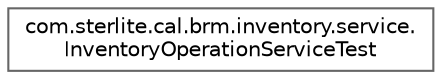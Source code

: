 digraph "Graphical Class Hierarchy"
{
 // LATEX_PDF_SIZE
  bgcolor="transparent";
  edge [fontname=Helvetica,fontsize=10,labelfontname=Helvetica,labelfontsize=10];
  node [fontname=Helvetica,fontsize=10,shape=box,height=0.2,width=0.4];
  rankdir="LR";
  Node0 [id="Node000000",label="com.sterlite.cal.brm.inventory.service.\lInventoryOperationServiceTest",height=0.2,width=0.4,color="grey40", fillcolor="white", style="filled",URL="$classcom_1_1sterlite_1_1cal_1_1brm_1_1inventory_1_1service_1_1_inventory_operation_service_test.html",tooltip=" "];
}
